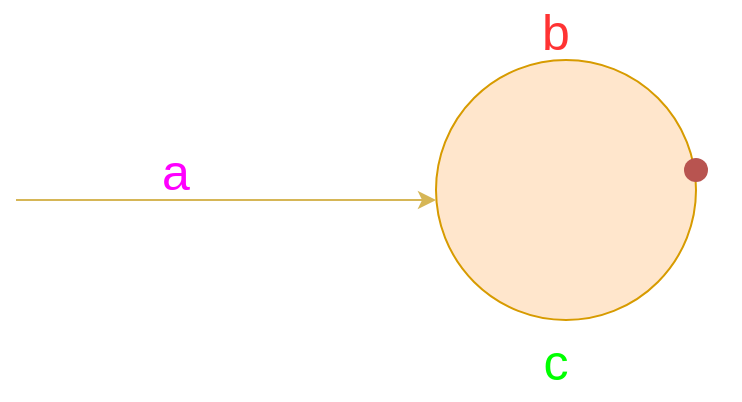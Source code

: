 <mxfile>
    <diagram id="OzeUczZ8S36O_ff_tFf_" name="第 1 页">
        <mxGraphModel dx="1596" dy="686" grid="1" gridSize="10" guides="1" tooltips="1" connect="1" arrows="1" fold="1" page="1" pageScale="1" pageWidth="827" pageHeight="1169" background="#ffffff" math="0" shadow="0">
            <root>
                <mxCell id="0"/>
                <mxCell id="1" parent="0"/>
                <mxCell id="10" value="" style="ellipse;whiteSpace=wrap;html=1;aspect=fixed;fillColor=#ffe6cc;strokeColor=#d79b00;" vertex="1" parent="1">
                    <mxGeometry x="420" y="300" width="130" height="130" as="geometry"/>
                </mxCell>
                <mxCell id="11" value="" style="endArrow=classic;html=1;fillColor=#fff2cc;strokeColor=#d6b656;" edge="1" parent="1">
                    <mxGeometry width="50" height="50" relative="1" as="geometry">
                        <mxPoint x="210" y="370" as="sourcePoint"/>
                        <mxPoint x="420" y="370" as="targetPoint"/>
                    </mxGeometry>
                </mxCell>
                <mxCell id="12" value="" style="shape=waypoint;sketch=0;fillStyle=solid;size=6;pointerEvents=1;points=[];fillColor=#f8cecc;resizable=0;rotatable=0;perimeter=centerPerimeter;snapToPoint=1;strokeColor=#b85450;strokeWidth=4;" vertex="1" parent="1">
                    <mxGeometry x="530" y="335" width="40" height="40" as="geometry"/>
                </mxCell>
                <mxCell id="13" value="a" style="text;html=1;strokeColor=none;fillColor=none;align=center;verticalAlign=middle;whiteSpace=wrap;rounded=0;fontColor=#FF00FF;fontSize=25;" vertex="1" parent="1">
                    <mxGeometry x="260" y="340" width="60" height="30" as="geometry"/>
                </mxCell>
                <mxCell id="14" value="b" style="text;html=1;strokeColor=none;fillColor=none;align=center;verticalAlign=middle;whiteSpace=wrap;rounded=0;fontColor=#FF3333;fontSize=25;" vertex="1" parent="1">
                    <mxGeometry x="450" y="270" width="60" height="30" as="geometry"/>
                </mxCell>
                <mxCell id="16" value="" style="edgeStyle=none;html=1;fontColor=#66FF66;" edge="1" parent="1" source="15" target="10">
                    <mxGeometry relative="1" as="geometry"/>
                </mxCell>
                <mxCell id="15" value="c" style="text;html=1;strokeColor=none;fillColor=none;align=center;verticalAlign=middle;whiteSpace=wrap;rounded=0;fontColor=#00FF00;fontSize=25;" vertex="1" parent="1">
                    <mxGeometry x="460" y="430" width="40" height="40" as="geometry"/>
                </mxCell>
            </root>
        </mxGraphModel>
    </diagram>
</mxfile>